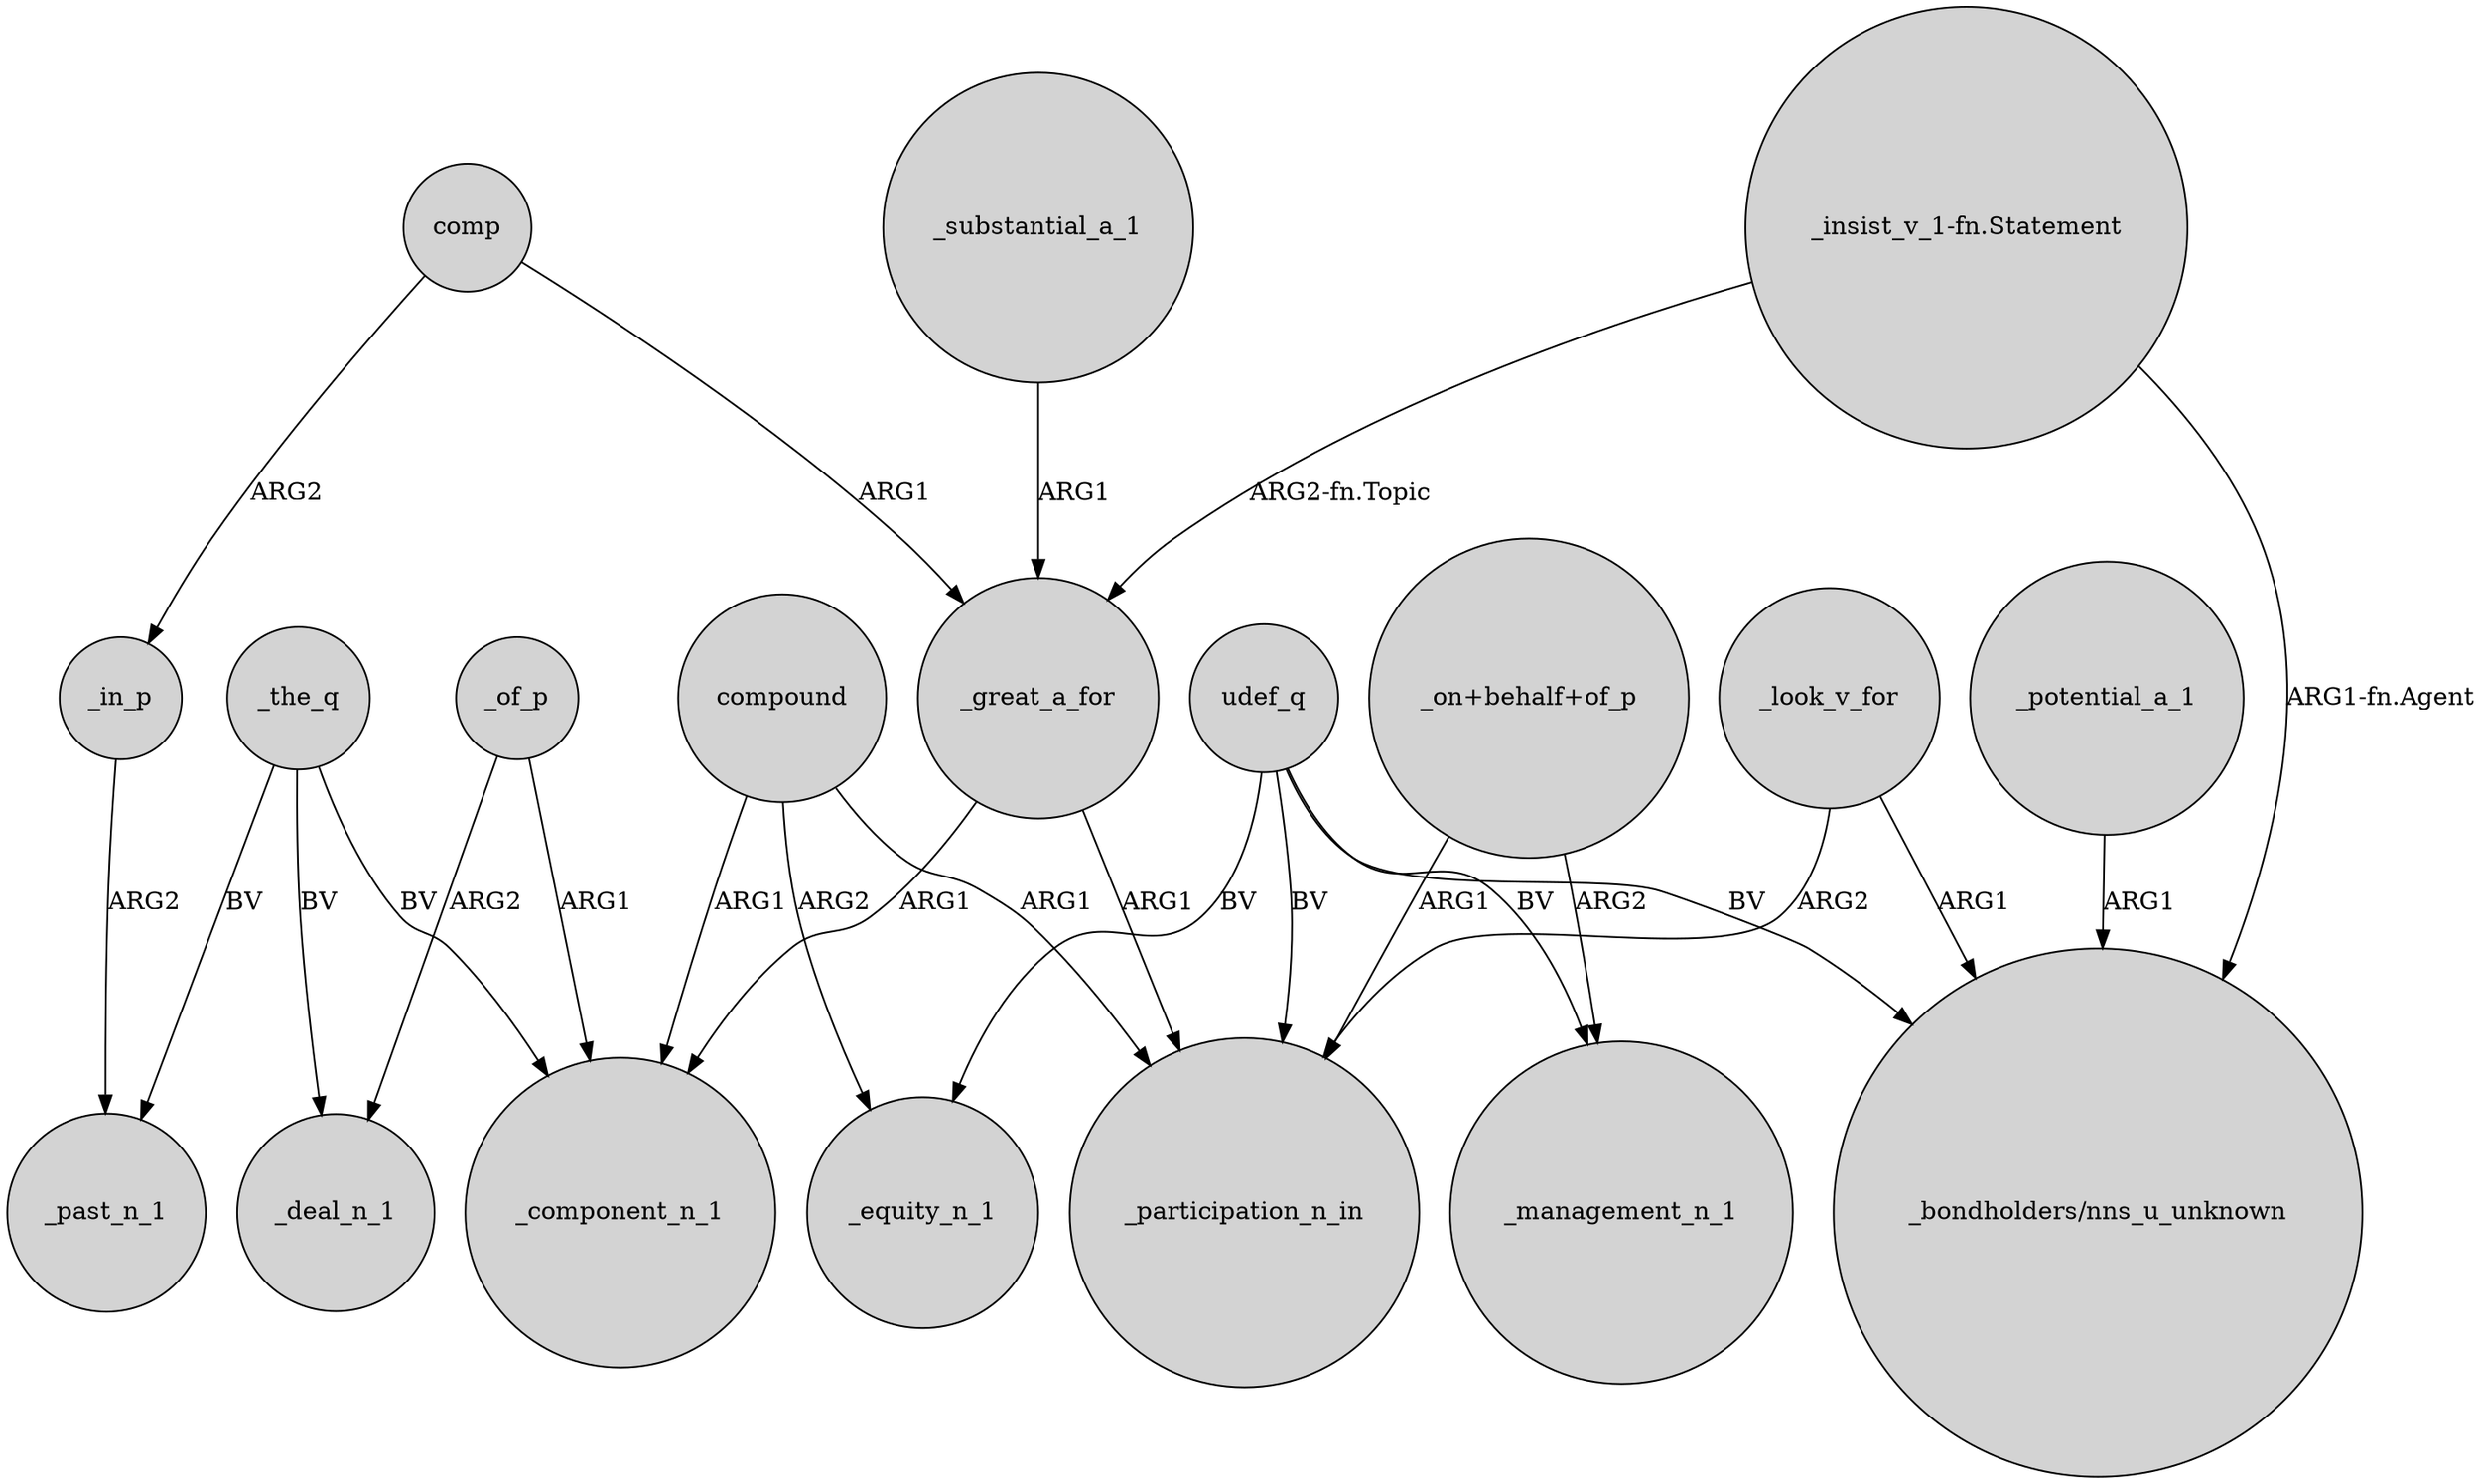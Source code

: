 digraph {
	node [shape=circle style=filled]
	_great_a_for -> _component_n_1 [label=ARG1]
	compound -> _participation_n_in [label=ARG1]
	compound -> _component_n_1 [label=ARG1]
	"_on+behalf+of_p" -> _participation_n_in [label=ARG1]
	_in_p -> _past_n_1 [label=ARG2]
	_the_q -> _deal_n_1 [label=BV]
	_of_p -> _component_n_1 [label=ARG1]
	_potential_a_1 -> "_bondholders/nns_u_unknown" [label=ARG1]
	comp -> _in_p [label=ARG2]
	compound -> _equity_n_1 [label=ARG2]
	udef_q -> _management_n_1 [label=BV]
	comp -> _great_a_for [label=ARG1]
	"_insist_v_1-fn.Statement" -> _great_a_for [label="ARG2-fn.Topic"]
	udef_q -> "_bondholders/nns_u_unknown" [label=BV]
	_the_q -> _past_n_1 [label=BV]
	_great_a_for -> _participation_n_in [label=ARG1]
	udef_q -> _equity_n_1 [label=BV]
	_substantial_a_1 -> _great_a_for [label=ARG1]
	udef_q -> _participation_n_in [label=BV]
	_of_p -> _deal_n_1 [label=ARG2]
	"_insist_v_1-fn.Statement" -> "_bondholders/nns_u_unknown" [label="ARG1-fn.Agent"]
	_look_v_for -> _participation_n_in [label=ARG2]
	"_on+behalf+of_p" -> _management_n_1 [label=ARG2]
	_the_q -> _component_n_1 [label=BV]
	_look_v_for -> "_bondholders/nns_u_unknown" [label=ARG1]
}
